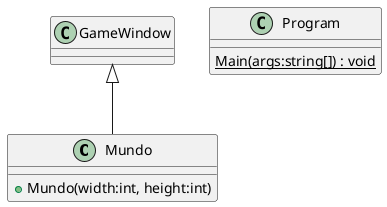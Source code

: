 @startuml Mundo
class Mundo {
    + Mundo(width:int, height:int)
}
class Program {
    {static} Main(args:string[]) : void
}
GameWindow <|-- Mundo
@enduml
